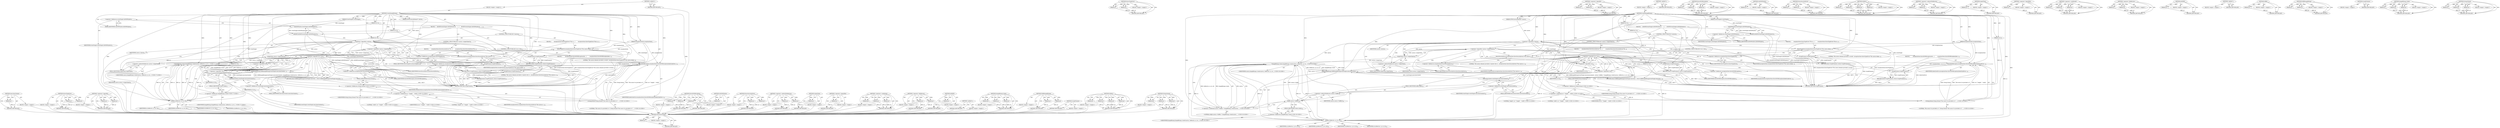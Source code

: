 digraph "String.format" {
vulnerable_190 [label=<(METHOD,executionContext)>];
vulnerable_191 [label=<(PARAM,p1)>];
vulnerable_192 [label=<(BLOCK,&lt;empty&gt;,&lt;empty&gt;)>];
vulnerable_193 [label=<(METHOD_RETURN,ANY)>];
vulnerable_140 [label=<(METHOD,throwTypeError)>];
vulnerable_141 [label=<(PARAM,p1)>];
vulnerable_142 [label=<(PARAM,p2)>];
vulnerable_143 [label=<(BLOCK,&lt;empty&gt;,&lt;empty&gt;)>];
vulnerable_144 [label=<(METHOD_RETURN,ANY)>];
vulnerable_162 [label=<(METHOD,&lt;operator&gt;.logicalOr)>];
vulnerable_163 [label=<(PARAM,p1)>];
vulnerable_164 [label=<(PARAM,p2)>];
vulnerable_165 [label=<(BLOCK,&lt;empty&gt;,&lt;empty&gt;)>];
vulnerable_166 [label=<(METHOD_RETURN,ANY)>];
vulnerable_6 [label=<(METHOD,&lt;global&gt;)<SUB>1</SUB>>];
vulnerable_7 [label=<(BLOCK,&lt;empty&gt;,&lt;empty&gt;)<SUB>1</SUB>>];
vulnerable_8 [label=<(METHOD,createImageBitmap)<SUB>1</SUB>>];
vulnerable_9 [label=<(PARAM,EventTarget&amp; eventTarget)<SUB>1</SUB>>];
vulnerable_10 [label=<(PARAM,HTMLCanvasElement* canvas)<SUB>1</SUB>>];
vulnerable_11 [label=<(PARAM,int sx)<SUB>1</SUB>>];
vulnerable_12 [label=<(PARAM,int sy)<SUB>1</SUB>>];
vulnerable_13 [label=<(PARAM,int sw)<SUB>1</SUB>>];
vulnerable_14 [label=<(PARAM,int sh)<SUB>1</SUB>>];
vulnerable_15 [label=<(PARAM,ExceptionState&amp; exceptionState)<SUB>1</SUB>>];
vulnerable_16 [label=<(BLOCK,{
    ASSERT(eventTarget.toDOMWindow());

    i...,{
    ASSERT(eventTarget.toDOMWindow());

    i...)<SUB>2</SUB>>];
vulnerable_17 [label=<(ASSERT,ASSERT(eventTarget.toDOMWindow()))<SUB>3</SUB>>];
vulnerable_18 [label=<(toDOMWindow,eventTarget.toDOMWindow())<SUB>3</SUB>>];
vulnerable_19 [label=<(&lt;operator&gt;.fieldAccess,eventTarget.toDOMWindow)<SUB>3</SUB>>];
vulnerable_20 [label=<(IDENTIFIER,eventTarget,eventTarget.toDOMWindow())<SUB>3</SUB>>];
vulnerable_21 [label=<(FIELD_IDENTIFIER,toDOMWindow,toDOMWindow)<SUB>3</SUB>>];
vulnerable_22 [label=<(CONTROL_STRUCTURE,IF,if (!canvas))<SUB>5</SUB>>];
vulnerable_23 [label=<(&lt;operator&gt;.logicalNot,!canvas)<SUB>5</SUB>>];
vulnerable_24 [label=<(IDENTIFIER,canvas,!canvas)<SUB>5</SUB>>];
vulnerable_25 [label=<(BLOCK,{
        exceptionState.throwTypeError(&quot;The ca...,{
        exceptionState.throwTypeError(&quot;The ca...)<SUB>5</SUB>>];
vulnerable_26 [label=<(throwTypeError,exceptionState.throwTypeError(&quot;The canvas eleme...)<SUB>6</SUB>>];
vulnerable_27 [label=<(&lt;operator&gt;.fieldAccess,exceptionState.throwTypeError)<SUB>6</SUB>>];
vulnerable_28 [label=<(IDENTIFIER,exceptionState,exceptionState.throwTypeError(&quot;The canvas eleme...)<SUB>6</SUB>>];
vulnerable_29 [label=<(FIELD_IDENTIFIER,throwTypeError,throwTypeError)<SUB>6</SUB>>];
vulnerable_30 [label=<(LITERAL,&quot;The canvas element provided is invalid.&quot;,exceptionState.throwTypeError(&quot;The canvas eleme...)<SUB>6</SUB>>];
vulnerable_31 [label=<(RETURN,return ScriptPromise();,return ScriptPromise();)<SUB>7</SUB>>];
vulnerable_32 [label=<(ScriptPromise,ScriptPromise())<SUB>7</SUB>>];
vulnerable_33 [label=<(CONTROL_STRUCTURE,IF,if (!canvas-&gt;originClean()))<SUB>9</SUB>>];
vulnerable_34 [label=<(&lt;operator&gt;.logicalNot,!canvas-&gt;originClean())<SUB>9</SUB>>];
vulnerable_35 [label=<(originClean,canvas-&gt;originClean())<SUB>9</SUB>>];
vulnerable_36 [label=<(&lt;operator&gt;.indirectFieldAccess,canvas-&gt;originClean)<SUB>9</SUB>>];
vulnerable_37 [label=<(IDENTIFIER,canvas,canvas-&gt;originClean())<SUB>9</SUB>>];
vulnerable_38 [label=<(FIELD_IDENTIFIER,originClean,originClean)<SUB>9</SUB>>];
vulnerable_39 [label=<(BLOCK,{
        exceptionState.throwSecurityError(&quot;Th...,{
        exceptionState.throwSecurityError(&quot;Th...)<SUB>9</SUB>>];
vulnerable_40 [label=<(throwSecurityError,exceptionState.throwSecurityError(&quot;The canvas e...)<SUB>10</SUB>>];
vulnerable_41 [label=<(&lt;operator&gt;.fieldAccess,exceptionState.throwSecurityError)<SUB>10</SUB>>];
vulnerable_42 [label=<(IDENTIFIER,exceptionState,exceptionState.throwSecurityError(&quot;The canvas e...)<SUB>10</SUB>>];
vulnerable_43 [label=<(FIELD_IDENTIFIER,throwSecurityError,throwSecurityError)<SUB>10</SUB>>];
vulnerable_44 [label=<(LITERAL,&quot;The canvas element provided is tainted with cr...,exceptionState.throwSecurityError(&quot;The canvas e...)<SUB>10</SUB>>];
vulnerable_45 [label=<(RETURN,return ScriptPromise();,return ScriptPromise();)<SUB>11</SUB>>];
vulnerable_46 [label=<(ScriptPromise,ScriptPromise())<SUB>11</SUB>>];
vulnerable_47 [label=<(CONTROL_STRUCTURE,IF,if (!sw || !sh))<SUB>13</SUB>>];
vulnerable_48 [label=<(&lt;operator&gt;.logicalOr,!sw || !sh)<SUB>13</SUB>>];
vulnerable_49 [label=<(&lt;operator&gt;.logicalNot,!sw)<SUB>13</SUB>>];
vulnerable_50 [label=<(IDENTIFIER,sw,!sw)<SUB>13</SUB>>];
vulnerable_51 [label=<(&lt;operator&gt;.logicalNot,!sh)<SUB>13</SUB>>];
vulnerable_52 [label=<(IDENTIFIER,sh,!sh)<SUB>13</SUB>>];
vulnerable_53 [label=<(BLOCK,{
         exceptionState.throwDOMException(Ind...,{
         exceptionState.throwDOMException(Ind...)<SUB>13</SUB>>];
vulnerable_54 [label=<(throwDOMException,exceptionState.throwDOMException(IndexSizeError...)<SUB>14</SUB>>];
vulnerable_55 [label=<(&lt;operator&gt;.fieldAccess,exceptionState.throwDOMException)<SUB>14</SUB>>];
vulnerable_56 [label=<(IDENTIFIER,exceptionState,exceptionState.throwDOMException(IndexSizeError...)<SUB>14</SUB>>];
vulnerable_57 [label=<(FIELD_IDENTIFIER,throwDOMException,throwDOMException)<SUB>14</SUB>>];
vulnerable_58 [label=<(IDENTIFIER,IndexSizeError,exceptionState.throwDOMException(IndexSizeError...)<SUB>14</SUB>>];
vulnerable_59 [label="<(String.format,String::format(&quot;The source %s provided is 0.&quot;, ...)<SUB>14</SUB>>"];
vulnerable_60 [label="<(&lt;operator&gt;.fieldAccess,String::format)<SUB>14</SUB>>"];
vulnerable_61 [label="<(IDENTIFIER,String,String::format(&quot;The source %s provided is 0.&quot;, ...)<SUB>14</SUB>>"];
vulnerable_62 [label=<(FIELD_IDENTIFIER,format,format)<SUB>14</SUB>>];
vulnerable_63 [label="<(LITERAL,&quot;The source %s provided is 0.&quot;,String::format(&quot;The source %s provided is 0.&quot;, ...)<SUB>14</SUB>>"];
vulnerable_64 [label="<(&lt;operator&gt;.conditional,sw ? &quot;height&quot; : &quot;width&quot;)<SUB>14</SUB>>"];
vulnerable_65 [label="<(IDENTIFIER,sw,sw ? &quot;height&quot; : &quot;width&quot;)<SUB>14</SUB>>"];
vulnerable_66 [label="<(LITERAL,&quot;height&quot;,sw ? &quot;height&quot; : &quot;width&quot;)<SUB>14</SUB>>"];
vulnerable_67 [label="<(LITERAL,&quot;width&quot;,sw ? &quot;height&quot; : &quot;width&quot;)<SUB>14</SUB>>"];
vulnerable_68 [label=<(RETURN,return ScriptPromise();,return ScriptPromise();)<SUB>15</SUB>>];
vulnerable_69 [label=<(ScriptPromise,ScriptPromise())<SUB>15</SUB>>];
vulnerable_70 [label=<(RETURN,return fulfillImageBitmap(eventTarget.execution...,return fulfillImageBitmap(eventTarget.execution...)<SUB>17</SUB>>];
vulnerable_71 [label=<(fulfillImageBitmap,fulfillImageBitmap(eventTarget.executionContext...)<SUB>17</SUB>>];
vulnerable_72 [label=<(executionContext,eventTarget.executionContext())<SUB>17</SUB>>];
vulnerable_73 [label=<(&lt;operator&gt;.fieldAccess,eventTarget.executionContext)<SUB>17</SUB>>];
vulnerable_74 [label=<(IDENTIFIER,eventTarget,eventTarget.executionContext())<SUB>17</SUB>>];
vulnerable_75 [label=<(FIELD_IDENTIFIER,executionContext,executionContext)<SUB>17</SUB>>];
vulnerable_76 [label="<(ImageBitmap.create,ImageBitmap::create(canvas, IntRect(sx, sy, sw,...)<SUB>17</SUB>>"];
vulnerable_77 [label="<(&lt;operator&gt;.fieldAccess,ImageBitmap::create)<SUB>17</SUB>>"];
vulnerable_78 [label="<(IDENTIFIER,ImageBitmap,ImageBitmap::create(canvas, IntRect(sx, sy, sw,...)<SUB>17</SUB>>"];
vulnerable_79 [label=<(FIELD_IDENTIFIER,create,create)<SUB>17</SUB>>];
vulnerable_80 [label="<(IDENTIFIER,canvas,ImageBitmap::create(canvas, IntRect(sx, sy, sw,...)<SUB>17</SUB>>"];
vulnerable_81 [label=<(IntRect,IntRect(sx, sy, sw, sh))<SUB>17</SUB>>];
vulnerable_82 [label=<(IDENTIFIER,sx,IntRect(sx, sy, sw, sh))<SUB>17</SUB>>];
vulnerable_83 [label=<(IDENTIFIER,sy,IntRect(sx, sy, sw, sh))<SUB>17</SUB>>];
vulnerable_84 [label=<(IDENTIFIER,sw,IntRect(sx, sy, sw, sh))<SUB>17</SUB>>];
vulnerable_85 [label=<(IDENTIFIER,sh,IntRect(sx, sy, sw, sh))<SUB>17</SUB>>];
vulnerable_86 [label=<(METHOD_RETURN,ScriptPromise)<SUB>1</SUB>>];
vulnerable_88 [label=<(METHOD_RETURN,ANY)<SUB>1</SUB>>];
vulnerable_167 [label=<(METHOD,throwDOMException)>];
vulnerable_168 [label=<(PARAM,p1)>];
vulnerable_169 [label=<(PARAM,p2)>];
vulnerable_170 [label=<(PARAM,p3)>];
vulnerable_171 [label=<(BLOCK,&lt;empty&gt;,&lt;empty&gt;)>];
vulnerable_172 [label=<(METHOD_RETURN,ANY)>];
vulnerable_127 [label=<(METHOD,toDOMWindow)>];
vulnerable_128 [label=<(PARAM,p1)>];
vulnerable_129 [label=<(BLOCK,&lt;empty&gt;,&lt;empty&gt;)>];
vulnerable_130 [label=<(METHOD_RETURN,ANY)>];
vulnerable_157 [label=<(METHOD,throwSecurityError)>];
vulnerable_158 [label=<(PARAM,p1)>];
vulnerable_159 [label=<(PARAM,p2)>];
vulnerable_160 [label=<(BLOCK,&lt;empty&gt;,&lt;empty&gt;)>];
vulnerable_161 [label=<(METHOD_RETURN,ANY)>];
vulnerable_152 [label=<(METHOD,&lt;operator&gt;.indirectFieldAccess)>];
vulnerable_153 [label=<(PARAM,p1)>];
vulnerable_154 [label=<(PARAM,p2)>];
vulnerable_155 [label=<(BLOCK,&lt;empty&gt;,&lt;empty&gt;)>];
vulnerable_156 [label=<(METHOD_RETURN,ANY)>];
vulnerable_148 [label=<(METHOD,originClean)>];
vulnerable_149 [label=<(PARAM,p1)>];
vulnerable_150 [label=<(BLOCK,&lt;empty&gt;,&lt;empty&gt;)>];
vulnerable_151 [label=<(METHOD_RETURN,ANY)>];
vulnerable_136 [label=<(METHOD,&lt;operator&gt;.logicalNot)>];
vulnerable_137 [label=<(PARAM,p1)>];
vulnerable_138 [label=<(BLOCK,&lt;empty&gt;,&lt;empty&gt;)>];
vulnerable_139 [label=<(METHOD_RETURN,ANY)>];
vulnerable_179 [label=<(METHOD,&lt;operator&gt;.conditional)>];
vulnerable_180 [label=<(PARAM,p1)>];
vulnerable_181 [label=<(PARAM,p2)>];
vulnerable_182 [label=<(PARAM,p3)>];
vulnerable_183 [label=<(BLOCK,&lt;empty&gt;,&lt;empty&gt;)>];
vulnerable_184 [label=<(METHOD_RETURN,ANY)>];
vulnerable_131 [label=<(METHOD,&lt;operator&gt;.fieldAccess)>];
vulnerable_132 [label=<(PARAM,p1)>];
vulnerable_133 [label=<(PARAM,p2)>];
vulnerable_134 [label=<(BLOCK,&lt;empty&gt;,&lt;empty&gt;)>];
vulnerable_135 [label=<(METHOD_RETURN,ANY)>];
vulnerable_123 [label=<(METHOD,ASSERT)>];
vulnerable_124 [label=<(PARAM,p1)>];
vulnerable_125 [label=<(BLOCK,&lt;empty&gt;,&lt;empty&gt;)>];
vulnerable_126 [label=<(METHOD_RETURN,ANY)>];
vulnerable_117 [label=<(METHOD,&lt;global&gt;)<SUB>1</SUB>>];
vulnerable_118 [label=<(BLOCK,&lt;empty&gt;,&lt;empty&gt;)>];
vulnerable_119 [label=<(METHOD_RETURN,ANY)>];
vulnerable_194 [label=<(METHOD,ImageBitmap.create)>];
vulnerable_195 [label=<(PARAM,p1)>];
vulnerable_196 [label=<(PARAM,p2)>];
vulnerable_197 [label=<(PARAM,p3)>];
vulnerable_198 [label=<(BLOCK,&lt;empty&gt;,&lt;empty&gt;)>];
vulnerable_199 [label=<(METHOD_RETURN,ANY)>];
vulnerable_185 [label=<(METHOD,fulfillImageBitmap)>];
vulnerable_186 [label=<(PARAM,p1)>];
vulnerable_187 [label=<(PARAM,p2)>];
vulnerable_188 [label=<(BLOCK,&lt;empty&gt;,&lt;empty&gt;)>];
vulnerable_189 [label=<(METHOD_RETURN,ANY)>];
vulnerable_145 [label=<(METHOD,ScriptPromise)>];
vulnerable_146 [label=<(BLOCK,&lt;empty&gt;,&lt;empty&gt;)>];
vulnerable_147 [label=<(METHOD_RETURN,ANY)>];
vulnerable_200 [label=<(METHOD,IntRect)>];
vulnerable_201 [label=<(PARAM,p1)>];
vulnerable_202 [label=<(PARAM,p2)>];
vulnerable_203 [label=<(PARAM,p3)>];
vulnerable_204 [label=<(PARAM,p4)>];
vulnerable_205 [label=<(BLOCK,&lt;empty&gt;,&lt;empty&gt;)>];
vulnerable_206 [label=<(METHOD_RETURN,ANY)>];
vulnerable_173 [label=<(METHOD,String.format)>];
vulnerable_174 [label=<(PARAM,p1)>];
vulnerable_175 [label=<(PARAM,p2)>];
vulnerable_176 [label=<(PARAM,p3)>];
vulnerable_177 [label=<(BLOCK,&lt;empty&gt;,&lt;empty&gt;)>];
vulnerable_178 [label=<(METHOD_RETURN,ANY)>];
fixed_198 [label=<(METHOD,executionContext)>];
fixed_199 [label=<(PARAM,p1)>];
fixed_200 [label=<(BLOCK,&lt;empty&gt;,&lt;empty&gt;)>];
fixed_201 [label=<(METHOD_RETURN,ANY)>];
fixed_148 [label=<(METHOD,throwTypeError)>];
fixed_149 [label=<(PARAM,p1)>];
fixed_150 [label=<(PARAM,p2)>];
fixed_151 [label=<(BLOCK,&lt;empty&gt;,&lt;empty&gt;)>];
fixed_152 [label=<(METHOD_RETURN,ANY)>];
fixed_170 [label=<(METHOD,&lt;operator&gt;.logicalOr)>];
fixed_171 [label=<(PARAM,p1)>];
fixed_172 [label=<(PARAM,p2)>];
fixed_173 [label=<(BLOCK,&lt;empty&gt;,&lt;empty&gt;)>];
fixed_174 [label=<(METHOD_RETURN,ANY)>];
fixed_6 [label=<(METHOD,&lt;global&gt;)<SUB>1</SUB>>];
fixed_7 [label=<(BLOCK,&lt;empty&gt;,&lt;empty&gt;)<SUB>1</SUB>>];
fixed_8 [label=<(METHOD,createImageBitmap)<SUB>1</SUB>>];
fixed_9 [label=<(PARAM,EventTarget&amp; eventTarget)<SUB>1</SUB>>];
fixed_10 [label=<(PARAM,HTMLCanvasElement* canvas)<SUB>1</SUB>>];
fixed_11 [label=<(PARAM,int sx)<SUB>1</SUB>>];
fixed_12 [label=<(PARAM,int sy)<SUB>1</SUB>>];
fixed_13 [label=<(PARAM,int sw)<SUB>1</SUB>>];
fixed_14 [label=<(PARAM,int sh)<SUB>1</SUB>>];
fixed_15 [label=<(PARAM,ExceptionState&amp; exceptionState)<SUB>1</SUB>>];
fixed_16 [label=<(BLOCK,{
    ASSERT(eventTarget.toDOMWindow());

    i...,{
    ASSERT(eventTarget.toDOMWindow());

    i...)<SUB>2</SUB>>];
fixed_17 [label=<(ASSERT,ASSERT(eventTarget.toDOMWindow()))<SUB>3</SUB>>];
fixed_18 [label=<(toDOMWindow,eventTarget.toDOMWindow())<SUB>3</SUB>>];
fixed_19 [label=<(&lt;operator&gt;.fieldAccess,eventTarget.toDOMWindow)<SUB>3</SUB>>];
fixed_20 [label=<(IDENTIFIER,eventTarget,eventTarget.toDOMWindow())<SUB>3</SUB>>];
fixed_21 [label=<(FIELD_IDENTIFIER,toDOMWindow,toDOMWindow)<SUB>3</SUB>>];
fixed_22 [label=<(CONTROL_STRUCTURE,IF,if (!canvas))<SUB>5</SUB>>];
fixed_23 [label=<(&lt;operator&gt;.logicalNot,!canvas)<SUB>5</SUB>>];
fixed_24 [label=<(IDENTIFIER,canvas,!canvas)<SUB>5</SUB>>];
fixed_25 [label=<(BLOCK,{
        exceptionState.throwTypeError(&quot;The ca...,{
        exceptionState.throwTypeError(&quot;The ca...)<SUB>5</SUB>>];
fixed_26 [label=<(throwTypeError,exceptionState.throwTypeError(&quot;The canvas eleme...)<SUB>6</SUB>>];
fixed_27 [label=<(&lt;operator&gt;.fieldAccess,exceptionState.throwTypeError)<SUB>6</SUB>>];
fixed_28 [label=<(IDENTIFIER,exceptionState,exceptionState.throwTypeError(&quot;The canvas eleme...)<SUB>6</SUB>>];
fixed_29 [label=<(FIELD_IDENTIFIER,throwTypeError,throwTypeError)<SUB>6</SUB>>];
fixed_30 [label=<(LITERAL,&quot;The canvas element provided is invalid.&quot;,exceptionState.throwTypeError(&quot;The canvas eleme...)<SUB>6</SUB>>];
fixed_31 [label=<(RETURN,return ScriptPromise();,return ScriptPromise();)<SUB>7</SUB>>];
fixed_32 [label=<(ScriptPromise,ScriptPromise())<SUB>7</SUB>>];
fixed_33 [label=<(CONTROL_STRUCTURE,IF,if (!canvas-&gt;originClean()))<SUB>9</SUB>>];
fixed_34 [label=<(&lt;operator&gt;.logicalNot,!canvas-&gt;originClean())<SUB>9</SUB>>];
fixed_35 [label=<(originClean,canvas-&gt;originClean())<SUB>9</SUB>>];
fixed_36 [label=<(&lt;operator&gt;.indirectFieldAccess,canvas-&gt;originClean)<SUB>9</SUB>>];
fixed_37 [label=<(IDENTIFIER,canvas,canvas-&gt;originClean())<SUB>9</SUB>>];
fixed_38 [label=<(FIELD_IDENTIFIER,originClean,originClean)<SUB>9</SUB>>];
fixed_39 [label=<(BLOCK,{
        exceptionState.throwSecurityError(&quot;Th...,{
        exceptionState.throwSecurityError(&quot;Th...)<SUB>9</SUB>>];
fixed_40 [label=<(throwSecurityError,exceptionState.throwSecurityError(&quot;The canvas e...)<SUB>10</SUB>>];
fixed_41 [label=<(&lt;operator&gt;.fieldAccess,exceptionState.throwSecurityError)<SUB>10</SUB>>];
fixed_42 [label=<(IDENTIFIER,exceptionState,exceptionState.throwSecurityError(&quot;The canvas e...)<SUB>10</SUB>>];
fixed_43 [label=<(FIELD_IDENTIFIER,throwSecurityError,throwSecurityError)<SUB>10</SUB>>];
fixed_44 [label=<(LITERAL,&quot;The canvas element provided is tainted with cr...,exceptionState.throwSecurityError(&quot;The canvas e...)<SUB>10</SUB>>];
fixed_45 [label=<(RETURN,return ScriptPromise();,return ScriptPromise();)<SUB>11</SUB>>];
fixed_46 [label=<(ScriptPromise,ScriptPromise())<SUB>11</SUB>>];
fixed_47 [label=<(CONTROL_STRUCTURE,IF,if (!sw || !sh))<SUB>13</SUB>>];
fixed_48 [label=<(&lt;operator&gt;.logicalOr,!sw || !sh)<SUB>13</SUB>>];
fixed_49 [label=<(&lt;operator&gt;.logicalNot,!sw)<SUB>13</SUB>>];
fixed_50 [label=<(IDENTIFIER,sw,!sw)<SUB>13</SUB>>];
fixed_51 [label=<(&lt;operator&gt;.logicalNot,!sh)<SUB>13</SUB>>];
fixed_52 [label=<(IDENTIFIER,sh,!sh)<SUB>13</SUB>>];
fixed_53 [label=<(BLOCK,{
         exceptionState.throwDOMException(Ind...,{
         exceptionState.throwDOMException(Ind...)<SUB>13</SUB>>];
fixed_54 [label=<(throwDOMException,exceptionState.throwDOMException(IndexSizeError...)<SUB>14</SUB>>];
fixed_55 [label=<(&lt;operator&gt;.fieldAccess,exceptionState.throwDOMException)<SUB>14</SUB>>];
fixed_56 [label=<(IDENTIFIER,exceptionState,exceptionState.throwDOMException(IndexSizeError...)<SUB>14</SUB>>];
fixed_57 [label=<(FIELD_IDENTIFIER,throwDOMException,throwDOMException)<SUB>14</SUB>>];
fixed_58 [label=<(IDENTIFIER,IndexSizeError,exceptionState.throwDOMException(IndexSizeError...)<SUB>14</SUB>>];
fixed_59 [label="<(String.format,String::format(&quot;The source %s provided is 0.&quot;, ...)<SUB>14</SUB>>"];
fixed_60 [label="<(&lt;operator&gt;.fieldAccess,String::format)<SUB>14</SUB>>"];
fixed_61 [label="<(IDENTIFIER,String,String::format(&quot;The source %s provided is 0.&quot;, ...)<SUB>14</SUB>>"];
fixed_62 [label=<(FIELD_IDENTIFIER,format,format)<SUB>14</SUB>>];
fixed_63 [label="<(LITERAL,&quot;The source %s provided is 0.&quot;,String::format(&quot;The source %s provided is 0.&quot;, ...)<SUB>14</SUB>>"];
fixed_64 [label="<(&lt;operator&gt;.conditional,sw ? &quot;height&quot; : &quot;width&quot;)<SUB>14</SUB>>"];
fixed_65 [label="<(IDENTIFIER,sw,sw ? &quot;height&quot; : &quot;width&quot;)<SUB>14</SUB>>"];
fixed_66 [label="<(LITERAL,&quot;height&quot;,sw ? &quot;height&quot; : &quot;width&quot;)<SUB>14</SUB>>"];
fixed_67 [label="<(LITERAL,&quot;width&quot;,sw ? &quot;height&quot; : &quot;width&quot;)<SUB>14</SUB>>"];
fixed_68 [label=<(RETURN,return ScriptPromise();,return ScriptPromise();)<SUB>15</SUB>>];
fixed_69 [label=<(ScriptPromise,ScriptPromise())<SUB>15</SUB>>];
fixed_70 [label=<(RETURN,return fulfillImageBitmap(eventTarget.execution...,return fulfillImageBitmap(eventTarget.execution...)<SUB>18</SUB>>];
fixed_71 [label=<(fulfillImageBitmap,fulfillImageBitmap(eventTarget.executionContext...)<SUB>18</SUB>>];
fixed_72 [label=<(executionContext,eventTarget.executionContext())<SUB>18</SUB>>];
fixed_73 [label=<(&lt;operator&gt;.fieldAccess,eventTarget.executionContext)<SUB>18</SUB>>];
fixed_74 [label=<(IDENTIFIER,eventTarget,eventTarget.executionContext())<SUB>18</SUB>>];
fixed_75 [label=<(FIELD_IDENTIFIER,executionContext,executionContext)<SUB>18</SUB>>];
fixed_76 [label="<(&lt;operator&gt;.conditional,canvas-&gt;buffer() ? ImageBitmap::create(canvas, ...)<SUB>18</SUB>>"];
fixed_77 [label=<(buffer,canvas-&gt;buffer())<SUB>18</SUB>>];
fixed_78 [label=<(&lt;operator&gt;.indirectFieldAccess,canvas-&gt;buffer)<SUB>18</SUB>>];
fixed_79 [label=<(IDENTIFIER,canvas,canvas-&gt;buffer())<SUB>18</SUB>>];
fixed_80 [label=<(FIELD_IDENTIFIER,buffer,buffer)<SUB>18</SUB>>];
fixed_81 [label="<(ImageBitmap.create,ImageBitmap::create(canvas, IntRect(sx, sy, sw,...)<SUB>18</SUB>>"];
fixed_82 [label="<(&lt;operator&gt;.fieldAccess,ImageBitmap::create)<SUB>18</SUB>>"];
fixed_83 [label="<(IDENTIFIER,ImageBitmap,ImageBitmap::create(canvas, IntRect(sx, sy, sw,...)<SUB>18</SUB>>"];
fixed_84 [label=<(FIELD_IDENTIFIER,create,create)<SUB>18</SUB>>];
fixed_85 [label="<(IDENTIFIER,canvas,ImageBitmap::create(canvas, IntRect(sx, sy, sw,...)<SUB>18</SUB>>"];
fixed_86 [label=<(IntRect,IntRect(sx, sy, sw, sh))<SUB>18</SUB>>];
fixed_87 [label=<(IDENTIFIER,sx,IntRect(sx, sy, sw, sh))<SUB>18</SUB>>];
fixed_88 [label=<(IDENTIFIER,sy,IntRect(sx, sy, sw, sh))<SUB>18</SUB>>];
fixed_89 [label=<(IDENTIFIER,sw,IntRect(sx, sy, sw, sh))<SUB>18</SUB>>];
fixed_90 [label=<(IDENTIFIER,sh,IntRect(sx, sy, sw, sh))<SUB>18</SUB>>];
fixed_91 [label="<(LITERAL,nullptr,canvas-&gt;buffer() ? ImageBitmap::create(canvas, ...)<SUB>18</SUB>>"];
fixed_92 [label=<(METHOD_RETURN,ScriptPromise)<SUB>1</SUB>>];
fixed_94 [label=<(METHOD_RETURN,ANY)<SUB>1</SUB>>];
fixed_175 [label=<(METHOD,throwDOMException)>];
fixed_176 [label=<(PARAM,p1)>];
fixed_177 [label=<(PARAM,p2)>];
fixed_178 [label=<(PARAM,p3)>];
fixed_179 [label=<(BLOCK,&lt;empty&gt;,&lt;empty&gt;)>];
fixed_180 [label=<(METHOD_RETURN,ANY)>];
fixed_135 [label=<(METHOD,toDOMWindow)>];
fixed_136 [label=<(PARAM,p1)>];
fixed_137 [label=<(BLOCK,&lt;empty&gt;,&lt;empty&gt;)>];
fixed_138 [label=<(METHOD_RETURN,ANY)>];
fixed_165 [label=<(METHOD,throwSecurityError)>];
fixed_166 [label=<(PARAM,p1)>];
fixed_167 [label=<(PARAM,p2)>];
fixed_168 [label=<(BLOCK,&lt;empty&gt;,&lt;empty&gt;)>];
fixed_169 [label=<(METHOD_RETURN,ANY)>];
fixed_212 [label=<(METHOD,IntRect)>];
fixed_213 [label=<(PARAM,p1)>];
fixed_214 [label=<(PARAM,p2)>];
fixed_215 [label=<(PARAM,p3)>];
fixed_216 [label=<(PARAM,p4)>];
fixed_217 [label=<(BLOCK,&lt;empty&gt;,&lt;empty&gt;)>];
fixed_218 [label=<(METHOD_RETURN,ANY)>];
fixed_160 [label=<(METHOD,&lt;operator&gt;.indirectFieldAccess)>];
fixed_161 [label=<(PARAM,p1)>];
fixed_162 [label=<(PARAM,p2)>];
fixed_163 [label=<(BLOCK,&lt;empty&gt;,&lt;empty&gt;)>];
fixed_164 [label=<(METHOD_RETURN,ANY)>];
fixed_156 [label=<(METHOD,originClean)>];
fixed_157 [label=<(PARAM,p1)>];
fixed_158 [label=<(BLOCK,&lt;empty&gt;,&lt;empty&gt;)>];
fixed_159 [label=<(METHOD_RETURN,ANY)>];
fixed_144 [label=<(METHOD,&lt;operator&gt;.logicalNot)>];
fixed_145 [label=<(PARAM,p1)>];
fixed_146 [label=<(BLOCK,&lt;empty&gt;,&lt;empty&gt;)>];
fixed_147 [label=<(METHOD_RETURN,ANY)>];
fixed_187 [label=<(METHOD,&lt;operator&gt;.conditional)>];
fixed_188 [label=<(PARAM,p1)>];
fixed_189 [label=<(PARAM,p2)>];
fixed_190 [label=<(PARAM,p3)>];
fixed_191 [label=<(BLOCK,&lt;empty&gt;,&lt;empty&gt;)>];
fixed_192 [label=<(METHOD_RETURN,ANY)>];
fixed_139 [label=<(METHOD,&lt;operator&gt;.fieldAccess)>];
fixed_140 [label=<(PARAM,p1)>];
fixed_141 [label=<(PARAM,p2)>];
fixed_142 [label=<(BLOCK,&lt;empty&gt;,&lt;empty&gt;)>];
fixed_143 [label=<(METHOD_RETURN,ANY)>];
fixed_131 [label=<(METHOD,ASSERT)>];
fixed_132 [label=<(PARAM,p1)>];
fixed_133 [label=<(BLOCK,&lt;empty&gt;,&lt;empty&gt;)>];
fixed_134 [label=<(METHOD_RETURN,ANY)>];
fixed_125 [label=<(METHOD,&lt;global&gt;)<SUB>1</SUB>>];
fixed_126 [label=<(BLOCK,&lt;empty&gt;,&lt;empty&gt;)>];
fixed_127 [label=<(METHOD_RETURN,ANY)>];
fixed_202 [label=<(METHOD,buffer)>];
fixed_203 [label=<(PARAM,p1)>];
fixed_204 [label=<(BLOCK,&lt;empty&gt;,&lt;empty&gt;)>];
fixed_205 [label=<(METHOD_RETURN,ANY)>];
fixed_193 [label=<(METHOD,fulfillImageBitmap)>];
fixed_194 [label=<(PARAM,p1)>];
fixed_195 [label=<(PARAM,p2)>];
fixed_196 [label=<(BLOCK,&lt;empty&gt;,&lt;empty&gt;)>];
fixed_197 [label=<(METHOD_RETURN,ANY)>];
fixed_153 [label=<(METHOD,ScriptPromise)>];
fixed_154 [label=<(BLOCK,&lt;empty&gt;,&lt;empty&gt;)>];
fixed_155 [label=<(METHOD_RETURN,ANY)>];
fixed_206 [label=<(METHOD,ImageBitmap.create)>];
fixed_207 [label=<(PARAM,p1)>];
fixed_208 [label=<(PARAM,p2)>];
fixed_209 [label=<(PARAM,p3)>];
fixed_210 [label=<(BLOCK,&lt;empty&gt;,&lt;empty&gt;)>];
fixed_211 [label=<(METHOD_RETURN,ANY)>];
fixed_181 [label=<(METHOD,String.format)>];
fixed_182 [label=<(PARAM,p1)>];
fixed_183 [label=<(PARAM,p2)>];
fixed_184 [label=<(PARAM,p3)>];
fixed_185 [label=<(BLOCK,&lt;empty&gt;,&lt;empty&gt;)>];
fixed_186 [label=<(METHOD_RETURN,ANY)>];
vulnerable_190 -> vulnerable_191  [key=0, label="AST: "];
vulnerable_190 -> vulnerable_191  [key=1, label="DDG: "];
vulnerable_190 -> vulnerable_192  [key=0, label="AST: "];
vulnerable_190 -> vulnerable_193  [key=0, label="AST: "];
vulnerable_190 -> vulnerable_193  [key=1, label="CFG: "];
vulnerable_191 -> vulnerable_193  [key=0, label="DDG: p1"];
vulnerable_192 -> fixed_198  [key=0];
vulnerable_193 -> fixed_198  [key=0];
vulnerable_140 -> vulnerable_141  [key=0, label="AST: "];
vulnerable_140 -> vulnerable_141  [key=1, label="DDG: "];
vulnerable_140 -> vulnerable_143  [key=0, label="AST: "];
vulnerable_140 -> vulnerable_142  [key=0, label="AST: "];
vulnerable_140 -> vulnerable_142  [key=1, label="DDG: "];
vulnerable_140 -> vulnerable_144  [key=0, label="AST: "];
vulnerable_140 -> vulnerable_144  [key=1, label="CFG: "];
vulnerable_141 -> vulnerable_144  [key=0, label="DDG: p1"];
vulnerable_142 -> vulnerable_144  [key=0, label="DDG: p2"];
vulnerable_143 -> fixed_198  [key=0];
vulnerable_144 -> fixed_198  [key=0];
vulnerable_162 -> vulnerable_163  [key=0, label="AST: "];
vulnerable_162 -> vulnerable_163  [key=1, label="DDG: "];
vulnerable_162 -> vulnerable_165  [key=0, label="AST: "];
vulnerable_162 -> vulnerable_164  [key=0, label="AST: "];
vulnerable_162 -> vulnerable_164  [key=1, label="DDG: "];
vulnerable_162 -> vulnerable_166  [key=0, label="AST: "];
vulnerable_162 -> vulnerable_166  [key=1, label="CFG: "];
vulnerable_163 -> vulnerable_166  [key=0, label="DDG: p1"];
vulnerable_164 -> vulnerable_166  [key=0, label="DDG: p2"];
vulnerable_165 -> fixed_198  [key=0];
vulnerable_166 -> fixed_198  [key=0];
vulnerable_6 -> vulnerable_7  [key=0, label="AST: "];
vulnerable_6 -> vulnerable_88  [key=0, label="AST: "];
vulnerable_6 -> vulnerable_88  [key=1, label="CFG: "];
vulnerable_7 -> vulnerable_8  [key=0, label="AST: "];
vulnerable_8 -> vulnerable_9  [key=0, label="AST: "];
vulnerable_8 -> vulnerable_9  [key=1, label="DDG: "];
vulnerable_8 -> vulnerable_10  [key=0, label="AST: "];
vulnerable_8 -> vulnerable_10  [key=1, label="DDG: "];
vulnerable_8 -> vulnerable_11  [key=0, label="AST: "];
vulnerable_8 -> vulnerable_11  [key=1, label="DDG: "];
vulnerable_8 -> vulnerable_12  [key=0, label="AST: "];
vulnerable_8 -> vulnerable_12  [key=1, label="DDG: "];
vulnerable_8 -> vulnerable_13  [key=0, label="AST: "];
vulnerable_8 -> vulnerable_13  [key=1, label="DDG: "];
vulnerable_8 -> vulnerable_14  [key=0, label="AST: "];
vulnerable_8 -> vulnerable_14  [key=1, label="DDG: "];
vulnerable_8 -> vulnerable_15  [key=0, label="AST: "];
vulnerable_8 -> vulnerable_15  [key=1, label="DDG: "];
vulnerable_8 -> vulnerable_16  [key=0, label="AST: "];
vulnerable_8 -> vulnerable_86  [key=0, label="AST: "];
vulnerable_8 -> vulnerable_21  [key=0, label="CFG: "];
vulnerable_8 -> vulnerable_23  [key=0, label="DDG: "];
vulnerable_8 -> vulnerable_26  [key=0, label="DDG: "];
vulnerable_8 -> vulnerable_32  [key=0, label="DDG: "];
vulnerable_8 -> vulnerable_40  [key=0, label="DDG: "];
vulnerable_8 -> vulnerable_46  [key=0, label="DDG: "];
vulnerable_8 -> vulnerable_49  [key=0, label="DDG: "];
vulnerable_8 -> vulnerable_51  [key=0, label="DDG: "];
vulnerable_8 -> vulnerable_54  [key=0, label="DDG: "];
vulnerable_8 -> vulnerable_69  [key=0, label="DDG: "];
vulnerable_8 -> vulnerable_76  [key=0, label="DDG: "];
vulnerable_8 -> vulnerable_59  [key=0, label="DDG: "];
vulnerable_8 -> vulnerable_81  [key=0, label="DDG: "];
vulnerable_8 -> vulnerable_64  [key=0, label="DDG: "];
vulnerable_9 -> vulnerable_86  [key=0, label="DDG: eventTarget"];
vulnerable_9 -> vulnerable_18  [key=0, label="DDG: eventTarget"];
vulnerable_9 -> vulnerable_72  [key=0, label="DDG: eventTarget"];
vulnerable_10 -> vulnerable_23  [key=0, label="DDG: canvas"];
vulnerable_11 -> vulnerable_86  [key=0, label="DDG: sx"];
vulnerable_11 -> vulnerable_81  [key=0, label="DDG: sx"];
vulnerable_12 -> vulnerable_86  [key=0, label="DDG: sy"];
vulnerable_12 -> vulnerable_81  [key=0, label="DDG: sy"];
vulnerable_13 -> vulnerable_86  [key=0, label="DDG: sw"];
vulnerable_13 -> vulnerable_49  [key=0, label="DDG: sw"];
vulnerable_14 -> vulnerable_86  [key=0, label="DDG: sh"];
vulnerable_14 -> vulnerable_51  [key=0, label="DDG: sh"];
vulnerable_14 -> vulnerable_81  [key=0, label="DDG: sh"];
vulnerable_15 -> vulnerable_86  [key=0, label="DDG: exceptionState"];
vulnerable_15 -> vulnerable_26  [key=0, label="DDG: exceptionState"];
vulnerable_15 -> vulnerable_40  [key=0, label="DDG: exceptionState"];
vulnerable_15 -> vulnerable_54  [key=0, label="DDG: exceptionState"];
vulnerable_16 -> vulnerable_17  [key=0, label="AST: "];
vulnerable_16 -> vulnerable_22  [key=0, label="AST: "];
vulnerable_16 -> vulnerable_33  [key=0, label="AST: "];
vulnerable_16 -> vulnerable_47  [key=0, label="AST: "];
vulnerable_16 -> vulnerable_70  [key=0, label="AST: "];
vulnerable_17 -> vulnerable_18  [key=0, label="AST: "];
vulnerable_17 -> vulnerable_23  [key=0, label="CFG: "];
vulnerable_17 -> vulnerable_86  [key=0, label="DDG: eventTarget.toDOMWindow()"];
vulnerable_17 -> vulnerable_86  [key=1, label="DDG: ASSERT(eventTarget.toDOMWindow())"];
vulnerable_18 -> vulnerable_19  [key=0, label="AST: "];
vulnerable_18 -> vulnerable_17  [key=0, label="CFG: "];
vulnerable_18 -> vulnerable_17  [key=1, label="DDG: eventTarget.toDOMWindow"];
vulnerable_18 -> vulnerable_86  [key=0, label="DDG: eventTarget.toDOMWindow"];
vulnerable_19 -> vulnerable_20  [key=0, label="AST: "];
vulnerable_19 -> vulnerable_21  [key=0, label="AST: "];
vulnerable_19 -> vulnerable_18  [key=0, label="CFG: "];
vulnerable_20 -> fixed_198  [key=0];
vulnerable_21 -> vulnerable_19  [key=0, label="CFG: "];
vulnerable_22 -> vulnerable_23  [key=0, label="AST: "];
vulnerable_22 -> vulnerable_25  [key=0, label="AST: "];
vulnerable_23 -> vulnerable_24  [key=0, label="AST: "];
vulnerable_23 -> vulnerable_29  [key=0, label="CFG: "];
vulnerable_23 -> vulnerable_29  [key=1, label="CDG: "];
vulnerable_23 -> vulnerable_38  [key=0, label="CFG: "];
vulnerable_23 -> vulnerable_38  [key=1, label="CDG: "];
vulnerable_23 -> vulnerable_86  [key=0, label="DDG: canvas"];
vulnerable_23 -> vulnerable_86  [key=1, label="DDG: !canvas"];
vulnerable_23 -> vulnerable_35  [key=0, label="DDG: canvas"];
vulnerable_23 -> vulnerable_35  [key=1, label="CDG: "];
vulnerable_23 -> vulnerable_76  [key=0, label="DDG: canvas"];
vulnerable_23 -> vulnerable_34  [key=0, label="CDG: "];
vulnerable_23 -> vulnerable_32  [key=0, label="CDG: "];
vulnerable_23 -> vulnerable_26  [key=0, label="CDG: "];
vulnerable_23 -> vulnerable_27  [key=0, label="CDG: "];
vulnerable_23 -> vulnerable_36  [key=0, label="CDG: "];
vulnerable_23 -> vulnerable_31  [key=0, label="CDG: "];
vulnerable_24 -> fixed_198  [key=0];
vulnerable_25 -> vulnerable_26  [key=0, label="AST: "];
vulnerable_25 -> vulnerable_31  [key=0, label="AST: "];
vulnerable_26 -> vulnerable_27  [key=0, label="AST: "];
vulnerable_26 -> vulnerable_30  [key=0, label="AST: "];
vulnerable_26 -> vulnerable_32  [key=0, label="CFG: "];
vulnerable_26 -> vulnerable_86  [key=0, label="DDG: exceptionState.throwTypeError"];
vulnerable_26 -> vulnerable_86  [key=1, label="DDG: exceptionState.throwTypeError(&quot;The canvas element provided is invalid.&quot;)"];
vulnerable_27 -> vulnerable_28  [key=0, label="AST: "];
vulnerable_27 -> vulnerable_29  [key=0, label="AST: "];
vulnerable_27 -> vulnerable_26  [key=0, label="CFG: "];
vulnerable_28 -> fixed_198  [key=0];
vulnerable_29 -> vulnerable_27  [key=0, label="CFG: "];
vulnerable_30 -> fixed_198  [key=0];
vulnerable_31 -> vulnerable_32  [key=0, label="AST: "];
vulnerable_31 -> vulnerable_86  [key=0, label="CFG: "];
vulnerable_31 -> vulnerable_86  [key=1, label="DDG: &lt;RET&gt;"];
vulnerable_32 -> vulnerable_31  [key=0, label="CFG: "];
vulnerable_32 -> vulnerable_31  [key=1, label="DDG: ScriptPromise()"];
vulnerable_32 -> vulnerable_86  [key=0, label="DDG: ScriptPromise()"];
vulnerable_33 -> vulnerable_34  [key=0, label="AST: "];
vulnerable_33 -> vulnerable_39  [key=0, label="AST: "];
vulnerable_34 -> vulnerable_35  [key=0, label="AST: "];
vulnerable_34 -> vulnerable_43  [key=0, label="CFG: "];
vulnerable_34 -> vulnerable_43  [key=1, label="CDG: "];
vulnerable_34 -> vulnerable_49  [key=0, label="CFG: "];
vulnerable_34 -> vulnerable_49  [key=1, label="CDG: "];
vulnerable_34 -> vulnerable_48  [key=0, label="CDG: "];
vulnerable_34 -> vulnerable_46  [key=0, label="CDG: "];
vulnerable_34 -> vulnerable_45  [key=0, label="CDG: "];
vulnerable_34 -> vulnerable_40  [key=0, label="CDG: "];
vulnerable_34 -> vulnerable_41  [key=0, label="CDG: "];
vulnerable_35 -> vulnerable_36  [key=0, label="AST: "];
vulnerable_35 -> vulnerable_34  [key=0, label="CFG: "];
vulnerable_35 -> vulnerable_34  [key=1, label="DDG: canvas-&gt;originClean"];
vulnerable_35 -> vulnerable_76  [key=0, label="DDG: canvas-&gt;originClean"];
vulnerable_36 -> vulnerable_37  [key=0, label="AST: "];
vulnerable_36 -> vulnerable_38  [key=0, label="AST: "];
vulnerable_36 -> vulnerable_35  [key=0, label="CFG: "];
vulnerable_37 -> fixed_198  [key=0];
vulnerable_38 -> vulnerable_36  [key=0, label="CFG: "];
vulnerable_39 -> vulnerable_40  [key=0, label="AST: "];
vulnerable_39 -> vulnerable_45  [key=0, label="AST: "];
vulnerable_40 -> vulnerable_41  [key=0, label="AST: "];
vulnerable_40 -> vulnerable_44  [key=0, label="AST: "];
vulnerable_40 -> vulnerable_46  [key=0, label="CFG: "];
vulnerable_41 -> vulnerable_42  [key=0, label="AST: "];
vulnerable_41 -> vulnerable_43  [key=0, label="AST: "];
vulnerable_41 -> vulnerable_40  [key=0, label="CFG: "];
vulnerable_42 -> fixed_198  [key=0];
vulnerable_43 -> vulnerable_41  [key=0, label="CFG: "];
vulnerable_44 -> fixed_198  [key=0];
vulnerable_45 -> vulnerable_46  [key=0, label="AST: "];
vulnerable_45 -> vulnerable_86  [key=0, label="CFG: "];
vulnerable_45 -> vulnerable_86  [key=1, label="DDG: &lt;RET&gt;"];
vulnerable_46 -> vulnerable_45  [key=0, label="CFG: "];
vulnerable_46 -> vulnerable_45  [key=1, label="DDG: ScriptPromise()"];
vulnerable_47 -> vulnerable_48  [key=0, label="AST: "];
vulnerable_47 -> vulnerable_53  [key=0, label="AST: "];
vulnerable_48 -> vulnerable_49  [key=0, label="AST: "];
vulnerable_48 -> vulnerable_51  [key=0, label="AST: "];
vulnerable_48 -> vulnerable_57  [key=0, label="CFG: "];
vulnerable_48 -> vulnerable_57  [key=1, label="CDG: "];
vulnerable_48 -> vulnerable_75  [key=0, label="CFG: "];
vulnerable_48 -> vulnerable_75  [key=1, label="CDG: "];
vulnerable_48 -> vulnerable_68  [key=0, label="CDG: "];
vulnerable_48 -> vulnerable_60  [key=0, label="CDG: "];
vulnerable_48 -> vulnerable_73  [key=0, label="CDG: "];
vulnerable_48 -> vulnerable_77  [key=0, label="CDG: "];
vulnerable_48 -> vulnerable_64  [key=0, label="CDG: "];
vulnerable_48 -> vulnerable_81  [key=0, label="CDG: "];
vulnerable_48 -> vulnerable_72  [key=0, label="CDG: "];
vulnerable_48 -> vulnerable_69  [key=0, label="CDG: "];
vulnerable_48 -> vulnerable_76  [key=0, label="CDG: "];
vulnerable_48 -> vulnerable_59  [key=0, label="CDG: "];
vulnerable_48 -> vulnerable_54  [key=0, label="CDG: "];
vulnerable_48 -> vulnerable_79  [key=0, label="CDG: "];
vulnerable_48 -> vulnerable_71  [key=0, label="CDG: "];
vulnerable_48 -> vulnerable_70  [key=0, label="CDG: "];
vulnerable_48 -> vulnerable_55  [key=0, label="CDG: "];
vulnerable_48 -> vulnerable_62  [key=0, label="CDG: "];
vulnerable_49 -> vulnerable_50  [key=0, label="AST: "];
vulnerable_49 -> vulnerable_48  [key=0, label="CFG: "];
vulnerable_49 -> vulnerable_48  [key=1, label="DDG: sw"];
vulnerable_49 -> vulnerable_51  [key=0, label="CFG: "];
vulnerable_49 -> vulnerable_51  [key=1, label="CDG: "];
vulnerable_49 -> vulnerable_81  [key=0, label="DDG: sw"];
vulnerable_50 -> fixed_198  [key=0];
vulnerable_51 -> vulnerable_52  [key=0, label="AST: "];
vulnerable_51 -> vulnerable_48  [key=0, label="CFG: "];
vulnerable_51 -> vulnerable_48  [key=1, label="DDG: sh"];
vulnerable_51 -> vulnerable_81  [key=0, label="DDG: sh"];
vulnerable_52 -> fixed_198  [key=0];
vulnerable_53 -> vulnerable_54  [key=0, label="AST: "];
vulnerable_53 -> vulnerable_68  [key=0, label="AST: "];
vulnerable_54 -> vulnerable_55  [key=0, label="AST: "];
vulnerable_54 -> vulnerable_58  [key=0, label="AST: "];
vulnerable_54 -> vulnerable_59  [key=0, label="AST: "];
vulnerable_54 -> vulnerable_69  [key=0, label="CFG: "];
vulnerable_54 -> vulnerable_86  [key=0, label="DDG: IndexSizeError"];
vulnerable_55 -> vulnerable_56  [key=0, label="AST: "];
vulnerable_55 -> vulnerable_57  [key=0, label="AST: "];
vulnerable_55 -> vulnerable_62  [key=0, label="CFG: "];
vulnerable_56 -> fixed_198  [key=0];
vulnerable_57 -> vulnerable_55  [key=0, label="CFG: "];
vulnerable_58 -> fixed_198  [key=0];
vulnerable_59 -> vulnerable_60  [key=0, label="AST: "];
vulnerable_59 -> vulnerable_63  [key=0, label="AST: "];
vulnerable_59 -> vulnerable_64  [key=0, label="AST: "];
vulnerable_59 -> vulnerable_54  [key=0, label="CFG: "];
vulnerable_59 -> vulnerable_54  [key=1, label="DDG: String::format"];
vulnerable_59 -> vulnerable_54  [key=2, label="DDG: &quot;The source %s provided is 0.&quot;"];
vulnerable_59 -> vulnerable_54  [key=3, label="DDG: sw ? &quot;height&quot; : &quot;width&quot;"];
vulnerable_60 -> vulnerable_61  [key=0, label="AST: "];
vulnerable_60 -> vulnerable_62  [key=0, label="AST: "];
vulnerable_60 -> vulnerable_64  [key=0, label="CFG: "];
vulnerable_61 -> fixed_198  [key=0];
vulnerable_62 -> vulnerable_60  [key=0, label="CFG: "];
vulnerable_63 -> fixed_198  [key=0];
vulnerable_64 -> vulnerable_65  [key=0, label="AST: "];
vulnerable_64 -> vulnerable_66  [key=0, label="AST: "];
vulnerable_64 -> vulnerable_67  [key=0, label="AST: "];
vulnerable_64 -> vulnerable_59  [key=0, label="CFG: "];
vulnerable_65 -> fixed_198  [key=0];
vulnerable_66 -> fixed_198  [key=0];
vulnerable_67 -> fixed_198  [key=0];
vulnerable_68 -> vulnerable_69  [key=0, label="AST: "];
vulnerable_68 -> vulnerable_86  [key=0, label="CFG: "];
vulnerable_68 -> vulnerable_86  [key=1, label="DDG: &lt;RET&gt;"];
vulnerable_69 -> vulnerable_68  [key=0, label="CFG: "];
vulnerable_69 -> vulnerable_68  [key=1, label="DDG: ScriptPromise()"];
vulnerable_70 -> vulnerable_71  [key=0, label="AST: "];
vulnerable_70 -> vulnerable_86  [key=0, label="CFG: "];
vulnerable_70 -> vulnerable_86  [key=1, label="DDG: &lt;RET&gt;"];
vulnerable_71 -> vulnerable_72  [key=0, label="AST: "];
vulnerable_71 -> vulnerable_76  [key=0, label="AST: "];
vulnerable_71 -> vulnerable_70  [key=0, label="CFG: "];
vulnerable_71 -> vulnerable_70  [key=1, label="DDG: fulfillImageBitmap(eventTarget.executionContext(), ImageBitmap::create(canvas, IntRect(sx, sy, sw, sh)))"];
vulnerable_72 -> vulnerable_73  [key=0, label="AST: "];
vulnerable_72 -> vulnerable_79  [key=0, label="CFG: "];
vulnerable_72 -> vulnerable_71  [key=0, label="DDG: eventTarget.executionContext"];
vulnerable_73 -> vulnerable_74  [key=0, label="AST: "];
vulnerable_73 -> vulnerable_75  [key=0, label="AST: "];
vulnerable_73 -> vulnerable_72  [key=0, label="CFG: "];
vulnerable_74 -> fixed_198  [key=0];
vulnerable_75 -> vulnerable_73  [key=0, label="CFG: "];
vulnerable_76 -> vulnerable_77  [key=0, label="AST: "];
vulnerable_76 -> vulnerable_80  [key=0, label="AST: "];
vulnerable_76 -> vulnerable_81  [key=0, label="AST: "];
vulnerable_76 -> vulnerable_71  [key=0, label="CFG: "];
vulnerable_76 -> vulnerable_71  [key=1, label="DDG: ImageBitmap::create"];
vulnerable_76 -> vulnerable_71  [key=2, label="DDG: canvas"];
vulnerable_76 -> vulnerable_71  [key=3, label="DDG: IntRect(sx, sy, sw, sh)"];
vulnerable_77 -> vulnerable_78  [key=0, label="AST: "];
vulnerable_77 -> vulnerable_79  [key=0, label="AST: "];
vulnerable_77 -> vulnerable_81  [key=0, label="CFG: "];
vulnerable_78 -> fixed_198  [key=0];
vulnerable_79 -> vulnerable_77  [key=0, label="CFG: "];
vulnerable_80 -> fixed_198  [key=0];
vulnerable_81 -> vulnerable_82  [key=0, label="AST: "];
vulnerable_81 -> vulnerable_83  [key=0, label="AST: "];
vulnerable_81 -> vulnerable_84  [key=0, label="AST: "];
vulnerable_81 -> vulnerable_85  [key=0, label="AST: "];
vulnerable_81 -> vulnerable_76  [key=0, label="CFG: "];
vulnerable_81 -> vulnerable_76  [key=1, label="DDG: sx"];
vulnerable_81 -> vulnerable_76  [key=2, label="DDG: sy"];
vulnerable_81 -> vulnerable_76  [key=3, label="DDG: sw"];
vulnerable_81 -> vulnerable_76  [key=4, label="DDG: sh"];
vulnerable_82 -> fixed_198  [key=0];
vulnerable_83 -> fixed_198  [key=0];
vulnerable_84 -> fixed_198  [key=0];
vulnerable_85 -> fixed_198  [key=0];
vulnerable_86 -> fixed_198  [key=0];
vulnerable_88 -> fixed_198  [key=0];
vulnerable_167 -> vulnerable_168  [key=0, label="AST: "];
vulnerable_167 -> vulnerable_168  [key=1, label="DDG: "];
vulnerable_167 -> vulnerable_171  [key=0, label="AST: "];
vulnerable_167 -> vulnerable_169  [key=0, label="AST: "];
vulnerable_167 -> vulnerable_169  [key=1, label="DDG: "];
vulnerable_167 -> vulnerable_172  [key=0, label="AST: "];
vulnerable_167 -> vulnerable_172  [key=1, label="CFG: "];
vulnerable_167 -> vulnerable_170  [key=0, label="AST: "];
vulnerable_167 -> vulnerable_170  [key=1, label="DDG: "];
vulnerable_168 -> vulnerable_172  [key=0, label="DDG: p1"];
vulnerable_169 -> vulnerable_172  [key=0, label="DDG: p2"];
vulnerable_170 -> vulnerable_172  [key=0, label="DDG: p3"];
vulnerable_171 -> fixed_198  [key=0];
vulnerable_172 -> fixed_198  [key=0];
vulnerable_127 -> vulnerable_128  [key=0, label="AST: "];
vulnerable_127 -> vulnerable_128  [key=1, label="DDG: "];
vulnerable_127 -> vulnerable_129  [key=0, label="AST: "];
vulnerable_127 -> vulnerable_130  [key=0, label="AST: "];
vulnerable_127 -> vulnerable_130  [key=1, label="CFG: "];
vulnerable_128 -> vulnerable_130  [key=0, label="DDG: p1"];
vulnerable_129 -> fixed_198  [key=0];
vulnerable_130 -> fixed_198  [key=0];
vulnerable_157 -> vulnerable_158  [key=0, label="AST: "];
vulnerable_157 -> vulnerable_158  [key=1, label="DDG: "];
vulnerable_157 -> vulnerable_160  [key=0, label="AST: "];
vulnerable_157 -> vulnerable_159  [key=0, label="AST: "];
vulnerable_157 -> vulnerable_159  [key=1, label="DDG: "];
vulnerable_157 -> vulnerable_161  [key=0, label="AST: "];
vulnerable_157 -> vulnerable_161  [key=1, label="CFG: "];
vulnerable_158 -> vulnerable_161  [key=0, label="DDG: p1"];
vulnerable_159 -> vulnerable_161  [key=0, label="DDG: p2"];
vulnerable_160 -> fixed_198  [key=0];
vulnerable_161 -> fixed_198  [key=0];
vulnerable_152 -> vulnerable_153  [key=0, label="AST: "];
vulnerable_152 -> vulnerable_153  [key=1, label="DDG: "];
vulnerable_152 -> vulnerable_155  [key=0, label="AST: "];
vulnerable_152 -> vulnerable_154  [key=0, label="AST: "];
vulnerable_152 -> vulnerable_154  [key=1, label="DDG: "];
vulnerable_152 -> vulnerable_156  [key=0, label="AST: "];
vulnerable_152 -> vulnerable_156  [key=1, label="CFG: "];
vulnerable_153 -> vulnerable_156  [key=0, label="DDG: p1"];
vulnerable_154 -> vulnerable_156  [key=0, label="DDG: p2"];
vulnerable_155 -> fixed_198  [key=0];
vulnerable_156 -> fixed_198  [key=0];
vulnerable_148 -> vulnerable_149  [key=0, label="AST: "];
vulnerable_148 -> vulnerable_149  [key=1, label="DDG: "];
vulnerable_148 -> vulnerable_150  [key=0, label="AST: "];
vulnerable_148 -> vulnerable_151  [key=0, label="AST: "];
vulnerable_148 -> vulnerable_151  [key=1, label="CFG: "];
vulnerable_149 -> vulnerable_151  [key=0, label="DDG: p1"];
vulnerable_150 -> fixed_198  [key=0];
vulnerable_151 -> fixed_198  [key=0];
vulnerable_136 -> vulnerable_137  [key=0, label="AST: "];
vulnerable_136 -> vulnerable_137  [key=1, label="DDG: "];
vulnerable_136 -> vulnerable_138  [key=0, label="AST: "];
vulnerable_136 -> vulnerable_139  [key=0, label="AST: "];
vulnerable_136 -> vulnerable_139  [key=1, label="CFG: "];
vulnerable_137 -> vulnerable_139  [key=0, label="DDG: p1"];
vulnerable_138 -> fixed_198  [key=0];
vulnerable_139 -> fixed_198  [key=0];
vulnerable_179 -> vulnerable_180  [key=0, label="AST: "];
vulnerable_179 -> vulnerable_180  [key=1, label="DDG: "];
vulnerable_179 -> vulnerable_183  [key=0, label="AST: "];
vulnerable_179 -> vulnerable_181  [key=0, label="AST: "];
vulnerable_179 -> vulnerable_181  [key=1, label="DDG: "];
vulnerable_179 -> vulnerable_184  [key=0, label="AST: "];
vulnerable_179 -> vulnerable_184  [key=1, label="CFG: "];
vulnerable_179 -> vulnerable_182  [key=0, label="AST: "];
vulnerable_179 -> vulnerable_182  [key=1, label="DDG: "];
vulnerable_180 -> vulnerable_184  [key=0, label="DDG: p1"];
vulnerable_181 -> vulnerable_184  [key=0, label="DDG: p2"];
vulnerable_182 -> vulnerable_184  [key=0, label="DDG: p3"];
vulnerable_183 -> fixed_198  [key=0];
vulnerable_184 -> fixed_198  [key=0];
vulnerable_131 -> vulnerable_132  [key=0, label="AST: "];
vulnerable_131 -> vulnerable_132  [key=1, label="DDG: "];
vulnerable_131 -> vulnerable_134  [key=0, label="AST: "];
vulnerable_131 -> vulnerable_133  [key=0, label="AST: "];
vulnerable_131 -> vulnerable_133  [key=1, label="DDG: "];
vulnerable_131 -> vulnerable_135  [key=0, label="AST: "];
vulnerable_131 -> vulnerable_135  [key=1, label="CFG: "];
vulnerable_132 -> vulnerable_135  [key=0, label="DDG: p1"];
vulnerable_133 -> vulnerable_135  [key=0, label="DDG: p2"];
vulnerable_134 -> fixed_198  [key=0];
vulnerable_135 -> fixed_198  [key=0];
vulnerable_123 -> vulnerable_124  [key=0, label="AST: "];
vulnerable_123 -> vulnerable_124  [key=1, label="DDG: "];
vulnerable_123 -> vulnerable_125  [key=0, label="AST: "];
vulnerable_123 -> vulnerable_126  [key=0, label="AST: "];
vulnerable_123 -> vulnerable_126  [key=1, label="CFG: "];
vulnerable_124 -> vulnerable_126  [key=0, label="DDG: p1"];
vulnerable_125 -> fixed_198  [key=0];
vulnerable_126 -> fixed_198  [key=0];
vulnerable_117 -> vulnerable_118  [key=0, label="AST: "];
vulnerable_117 -> vulnerable_119  [key=0, label="AST: "];
vulnerable_117 -> vulnerable_119  [key=1, label="CFG: "];
vulnerable_118 -> fixed_198  [key=0];
vulnerable_119 -> fixed_198  [key=0];
vulnerable_194 -> vulnerable_195  [key=0, label="AST: "];
vulnerable_194 -> vulnerable_195  [key=1, label="DDG: "];
vulnerable_194 -> vulnerable_198  [key=0, label="AST: "];
vulnerable_194 -> vulnerable_196  [key=0, label="AST: "];
vulnerable_194 -> vulnerable_196  [key=1, label="DDG: "];
vulnerable_194 -> vulnerable_199  [key=0, label="AST: "];
vulnerable_194 -> vulnerable_199  [key=1, label="CFG: "];
vulnerable_194 -> vulnerable_197  [key=0, label="AST: "];
vulnerable_194 -> vulnerable_197  [key=1, label="DDG: "];
vulnerable_195 -> vulnerable_199  [key=0, label="DDG: p1"];
vulnerable_196 -> vulnerable_199  [key=0, label="DDG: p2"];
vulnerable_197 -> vulnerable_199  [key=0, label="DDG: p3"];
vulnerable_198 -> fixed_198  [key=0];
vulnerable_199 -> fixed_198  [key=0];
vulnerable_185 -> vulnerable_186  [key=0, label="AST: "];
vulnerable_185 -> vulnerable_186  [key=1, label="DDG: "];
vulnerable_185 -> vulnerable_188  [key=0, label="AST: "];
vulnerable_185 -> vulnerable_187  [key=0, label="AST: "];
vulnerable_185 -> vulnerable_187  [key=1, label="DDG: "];
vulnerable_185 -> vulnerable_189  [key=0, label="AST: "];
vulnerable_185 -> vulnerable_189  [key=1, label="CFG: "];
vulnerable_186 -> vulnerable_189  [key=0, label="DDG: p1"];
vulnerable_187 -> vulnerable_189  [key=0, label="DDG: p2"];
vulnerable_188 -> fixed_198  [key=0];
vulnerable_189 -> fixed_198  [key=0];
vulnerable_145 -> vulnerable_146  [key=0, label="AST: "];
vulnerable_145 -> vulnerable_147  [key=0, label="AST: "];
vulnerable_145 -> vulnerable_147  [key=1, label="CFG: "];
vulnerable_146 -> fixed_198  [key=0];
vulnerable_147 -> fixed_198  [key=0];
vulnerable_200 -> vulnerable_201  [key=0, label="AST: "];
vulnerable_200 -> vulnerable_201  [key=1, label="DDG: "];
vulnerable_200 -> vulnerable_205  [key=0, label="AST: "];
vulnerable_200 -> vulnerable_202  [key=0, label="AST: "];
vulnerable_200 -> vulnerable_202  [key=1, label="DDG: "];
vulnerable_200 -> vulnerable_206  [key=0, label="AST: "];
vulnerable_200 -> vulnerable_206  [key=1, label="CFG: "];
vulnerable_200 -> vulnerable_203  [key=0, label="AST: "];
vulnerable_200 -> vulnerable_203  [key=1, label="DDG: "];
vulnerable_200 -> vulnerable_204  [key=0, label="AST: "];
vulnerable_200 -> vulnerable_204  [key=1, label="DDG: "];
vulnerable_201 -> vulnerable_206  [key=0, label="DDG: p1"];
vulnerable_202 -> vulnerable_206  [key=0, label="DDG: p2"];
vulnerable_203 -> vulnerable_206  [key=0, label="DDG: p3"];
vulnerable_204 -> vulnerable_206  [key=0, label="DDG: p4"];
vulnerable_205 -> fixed_198  [key=0];
vulnerable_206 -> fixed_198  [key=0];
vulnerable_173 -> vulnerable_174  [key=0, label="AST: "];
vulnerable_173 -> vulnerable_174  [key=1, label="DDG: "];
vulnerable_173 -> vulnerable_177  [key=0, label="AST: "];
vulnerable_173 -> vulnerable_175  [key=0, label="AST: "];
vulnerable_173 -> vulnerable_175  [key=1, label="DDG: "];
vulnerable_173 -> vulnerable_178  [key=0, label="AST: "];
vulnerable_173 -> vulnerable_178  [key=1, label="CFG: "];
vulnerable_173 -> vulnerable_176  [key=0, label="AST: "];
vulnerable_173 -> vulnerable_176  [key=1, label="DDG: "];
vulnerable_174 -> vulnerable_178  [key=0, label="DDG: p1"];
vulnerable_175 -> vulnerable_178  [key=0, label="DDG: p2"];
vulnerable_176 -> vulnerable_178  [key=0, label="DDG: p3"];
vulnerable_177 -> fixed_198  [key=0];
vulnerable_178 -> fixed_198  [key=0];
fixed_198 -> fixed_199  [key=0, label="AST: "];
fixed_198 -> fixed_199  [key=1, label="DDG: "];
fixed_198 -> fixed_200  [key=0, label="AST: "];
fixed_198 -> fixed_201  [key=0, label="AST: "];
fixed_198 -> fixed_201  [key=1, label="CFG: "];
fixed_199 -> fixed_201  [key=0, label="DDG: p1"];
fixed_148 -> fixed_149  [key=0, label="AST: "];
fixed_148 -> fixed_149  [key=1, label="DDG: "];
fixed_148 -> fixed_151  [key=0, label="AST: "];
fixed_148 -> fixed_150  [key=0, label="AST: "];
fixed_148 -> fixed_150  [key=1, label="DDG: "];
fixed_148 -> fixed_152  [key=0, label="AST: "];
fixed_148 -> fixed_152  [key=1, label="CFG: "];
fixed_149 -> fixed_152  [key=0, label="DDG: p1"];
fixed_150 -> fixed_152  [key=0, label="DDG: p2"];
fixed_170 -> fixed_171  [key=0, label="AST: "];
fixed_170 -> fixed_171  [key=1, label="DDG: "];
fixed_170 -> fixed_173  [key=0, label="AST: "];
fixed_170 -> fixed_172  [key=0, label="AST: "];
fixed_170 -> fixed_172  [key=1, label="DDG: "];
fixed_170 -> fixed_174  [key=0, label="AST: "];
fixed_170 -> fixed_174  [key=1, label="CFG: "];
fixed_171 -> fixed_174  [key=0, label="DDG: p1"];
fixed_172 -> fixed_174  [key=0, label="DDG: p2"];
fixed_6 -> fixed_7  [key=0, label="AST: "];
fixed_6 -> fixed_94  [key=0, label="AST: "];
fixed_6 -> fixed_94  [key=1, label="CFG: "];
fixed_7 -> fixed_8  [key=0, label="AST: "];
fixed_8 -> fixed_9  [key=0, label="AST: "];
fixed_8 -> fixed_9  [key=1, label="DDG: "];
fixed_8 -> fixed_10  [key=0, label="AST: "];
fixed_8 -> fixed_10  [key=1, label="DDG: "];
fixed_8 -> fixed_11  [key=0, label="AST: "];
fixed_8 -> fixed_11  [key=1, label="DDG: "];
fixed_8 -> fixed_12  [key=0, label="AST: "];
fixed_8 -> fixed_12  [key=1, label="DDG: "];
fixed_8 -> fixed_13  [key=0, label="AST: "];
fixed_8 -> fixed_13  [key=1, label="DDG: "];
fixed_8 -> fixed_14  [key=0, label="AST: "];
fixed_8 -> fixed_14  [key=1, label="DDG: "];
fixed_8 -> fixed_15  [key=0, label="AST: "];
fixed_8 -> fixed_15  [key=1, label="DDG: "];
fixed_8 -> fixed_16  [key=0, label="AST: "];
fixed_8 -> fixed_92  [key=0, label="AST: "];
fixed_8 -> fixed_21  [key=0, label="CFG: "];
fixed_8 -> fixed_23  [key=0, label="DDG: "];
fixed_8 -> fixed_71  [key=0, label="DDG: "];
fixed_8 -> fixed_26  [key=0, label="DDG: "];
fixed_8 -> fixed_32  [key=0, label="DDG: "];
fixed_8 -> fixed_40  [key=0, label="DDG: "];
fixed_8 -> fixed_46  [key=0, label="DDG: "];
fixed_8 -> fixed_49  [key=0, label="DDG: "];
fixed_8 -> fixed_51  [key=0, label="DDG: "];
fixed_8 -> fixed_54  [key=0, label="DDG: "];
fixed_8 -> fixed_69  [key=0, label="DDG: "];
fixed_8 -> fixed_76  [key=0, label="DDG: "];
fixed_8 -> fixed_59  [key=0, label="DDG: "];
fixed_8 -> fixed_81  [key=0, label="DDG: "];
fixed_8 -> fixed_64  [key=0, label="DDG: "];
fixed_8 -> fixed_86  [key=0, label="DDG: "];
fixed_9 -> fixed_92  [key=0, label="DDG: eventTarget"];
fixed_9 -> fixed_18  [key=0, label="DDG: eventTarget"];
fixed_9 -> fixed_72  [key=0, label="DDG: eventTarget"];
fixed_10 -> fixed_23  [key=0, label="DDG: canvas"];
fixed_11 -> fixed_92  [key=0, label="DDG: sx"];
fixed_11 -> fixed_86  [key=0, label="DDG: sx"];
fixed_12 -> fixed_92  [key=0, label="DDG: sy"];
fixed_12 -> fixed_86  [key=0, label="DDG: sy"];
fixed_13 -> fixed_92  [key=0, label="DDG: sw"];
fixed_13 -> fixed_49  [key=0, label="DDG: sw"];
fixed_14 -> fixed_92  [key=0, label="DDG: sh"];
fixed_14 -> fixed_51  [key=0, label="DDG: sh"];
fixed_14 -> fixed_86  [key=0, label="DDG: sh"];
fixed_15 -> fixed_92  [key=0, label="DDG: exceptionState"];
fixed_15 -> fixed_26  [key=0, label="DDG: exceptionState"];
fixed_15 -> fixed_40  [key=0, label="DDG: exceptionState"];
fixed_15 -> fixed_54  [key=0, label="DDG: exceptionState"];
fixed_16 -> fixed_17  [key=0, label="AST: "];
fixed_16 -> fixed_22  [key=0, label="AST: "];
fixed_16 -> fixed_33  [key=0, label="AST: "];
fixed_16 -> fixed_47  [key=0, label="AST: "];
fixed_16 -> fixed_70  [key=0, label="AST: "];
fixed_17 -> fixed_18  [key=0, label="AST: "];
fixed_17 -> fixed_23  [key=0, label="CFG: "];
fixed_17 -> fixed_92  [key=0, label="DDG: eventTarget.toDOMWindow()"];
fixed_17 -> fixed_92  [key=1, label="DDG: ASSERT(eventTarget.toDOMWindow())"];
fixed_18 -> fixed_19  [key=0, label="AST: "];
fixed_18 -> fixed_17  [key=0, label="CFG: "];
fixed_18 -> fixed_17  [key=1, label="DDG: eventTarget.toDOMWindow"];
fixed_18 -> fixed_92  [key=0, label="DDG: eventTarget.toDOMWindow"];
fixed_19 -> fixed_20  [key=0, label="AST: "];
fixed_19 -> fixed_21  [key=0, label="AST: "];
fixed_19 -> fixed_18  [key=0, label="CFG: "];
fixed_21 -> fixed_19  [key=0, label="CFG: "];
fixed_22 -> fixed_23  [key=0, label="AST: "];
fixed_22 -> fixed_25  [key=0, label="AST: "];
fixed_23 -> fixed_24  [key=0, label="AST: "];
fixed_23 -> fixed_29  [key=0, label="CFG: "];
fixed_23 -> fixed_29  [key=1, label="CDG: "];
fixed_23 -> fixed_38  [key=0, label="CFG: "];
fixed_23 -> fixed_38  [key=1, label="CDG: "];
fixed_23 -> fixed_92  [key=0, label="DDG: canvas"];
fixed_23 -> fixed_92  [key=1, label="DDG: !canvas"];
fixed_23 -> fixed_35  [key=0, label="DDG: canvas"];
fixed_23 -> fixed_35  [key=1, label="CDG: "];
fixed_23 -> fixed_77  [key=0, label="DDG: canvas"];
fixed_23 -> fixed_81  [key=0, label="DDG: canvas"];
fixed_23 -> fixed_34  [key=0, label="CDG: "];
fixed_23 -> fixed_32  [key=0, label="CDG: "];
fixed_23 -> fixed_26  [key=0, label="CDG: "];
fixed_23 -> fixed_27  [key=0, label="CDG: "];
fixed_23 -> fixed_36  [key=0, label="CDG: "];
fixed_23 -> fixed_31  [key=0, label="CDG: "];
fixed_25 -> fixed_26  [key=0, label="AST: "];
fixed_25 -> fixed_31  [key=0, label="AST: "];
fixed_26 -> fixed_27  [key=0, label="AST: "];
fixed_26 -> fixed_30  [key=0, label="AST: "];
fixed_26 -> fixed_32  [key=0, label="CFG: "];
fixed_26 -> fixed_92  [key=0, label="DDG: exceptionState.throwTypeError"];
fixed_26 -> fixed_92  [key=1, label="DDG: exceptionState.throwTypeError(&quot;The canvas element provided is invalid.&quot;)"];
fixed_27 -> fixed_28  [key=0, label="AST: "];
fixed_27 -> fixed_29  [key=0, label="AST: "];
fixed_27 -> fixed_26  [key=0, label="CFG: "];
fixed_29 -> fixed_27  [key=0, label="CFG: "];
fixed_31 -> fixed_32  [key=0, label="AST: "];
fixed_31 -> fixed_92  [key=0, label="CFG: "];
fixed_31 -> fixed_92  [key=1, label="DDG: &lt;RET&gt;"];
fixed_32 -> fixed_31  [key=0, label="CFG: "];
fixed_32 -> fixed_31  [key=1, label="DDG: ScriptPromise()"];
fixed_32 -> fixed_92  [key=0, label="DDG: ScriptPromise()"];
fixed_33 -> fixed_34  [key=0, label="AST: "];
fixed_33 -> fixed_39  [key=0, label="AST: "];
fixed_34 -> fixed_35  [key=0, label="AST: "];
fixed_34 -> fixed_43  [key=0, label="CFG: "];
fixed_34 -> fixed_43  [key=1, label="CDG: "];
fixed_34 -> fixed_49  [key=0, label="CFG: "];
fixed_34 -> fixed_49  [key=1, label="CDG: "];
fixed_34 -> fixed_48  [key=0, label="CDG: "];
fixed_34 -> fixed_46  [key=0, label="CDG: "];
fixed_34 -> fixed_45  [key=0, label="CDG: "];
fixed_34 -> fixed_40  [key=0, label="CDG: "];
fixed_34 -> fixed_41  [key=0, label="CDG: "];
fixed_35 -> fixed_36  [key=0, label="AST: "];
fixed_35 -> fixed_34  [key=0, label="CFG: "];
fixed_35 -> fixed_34  [key=1, label="DDG: canvas-&gt;originClean"];
fixed_35 -> fixed_81  [key=0, label="DDG: canvas-&gt;originClean"];
fixed_36 -> fixed_37  [key=0, label="AST: "];
fixed_36 -> fixed_38  [key=0, label="AST: "];
fixed_36 -> fixed_35  [key=0, label="CFG: "];
fixed_38 -> fixed_36  [key=0, label="CFG: "];
fixed_39 -> fixed_40  [key=0, label="AST: "];
fixed_39 -> fixed_45  [key=0, label="AST: "];
fixed_40 -> fixed_41  [key=0, label="AST: "];
fixed_40 -> fixed_44  [key=0, label="AST: "];
fixed_40 -> fixed_46  [key=0, label="CFG: "];
fixed_41 -> fixed_42  [key=0, label="AST: "];
fixed_41 -> fixed_43  [key=0, label="AST: "];
fixed_41 -> fixed_40  [key=0, label="CFG: "];
fixed_43 -> fixed_41  [key=0, label="CFG: "];
fixed_45 -> fixed_46  [key=0, label="AST: "];
fixed_45 -> fixed_92  [key=0, label="CFG: "];
fixed_45 -> fixed_92  [key=1, label="DDG: &lt;RET&gt;"];
fixed_46 -> fixed_45  [key=0, label="CFG: "];
fixed_46 -> fixed_45  [key=1, label="DDG: ScriptPromise()"];
fixed_47 -> fixed_48  [key=0, label="AST: "];
fixed_47 -> fixed_53  [key=0, label="AST: "];
fixed_48 -> fixed_49  [key=0, label="AST: "];
fixed_48 -> fixed_51  [key=0, label="AST: "];
fixed_48 -> fixed_57  [key=0, label="CFG: "];
fixed_48 -> fixed_57  [key=1, label="CDG: "];
fixed_48 -> fixed_75  [key=0, label="CFG: "];
fixed_48 -> fixed_75  [key=1, label="CDG: "];
fixed_48 -> fixed_68  [key=0, label="CDG: "];
fixed_48 -> fixed_60  [key=0, label="CDG: "];
fixed_48 -> fixed_73  [key=0, label="CDG: "];
fixed_48 -> fixed_77  [key=0, label="CDG: "];
fixed_48 -> fixed_64  [key=0, label="CDG: "];
fixed_48 -> fixed_72  [key=0, label="CDG: "];
fixed_48 -> fixed_69  [key=0, label="CDG: "];
fixed_48 -> fixed_76  [key=0, label="CDG: "];
fixed_48 -> fixed_59  [key=0, label="CDG: "];
fixed_48 -> fixed_54  [key=0, label="CDG: "];
fixed_48 -> fixed_80  [key=0, label="CDG: "];
fixed_48 -> fixed_71  [key=0, label="CDG: "];
fixed_48 -> fixed_70  [key=0, label="CDG: "];
fixed_48 -> fixed_55  [key=0, label="CDG: "];
fixed_48 -> fixed_78  [key=0, label="CDG: "];
fixed_48 -> fixed_62  [key=0, label="CDG: "];
fixed_49 -> fixed_50  [key=0, label="AST: "];
fixed_49 -> fixed_48  [key=0, label="CFG: "];
fixed_49 -> fixed_48  [key=1, label="DDG: sw"];
fixed_49 -> fixed_51  [key=0, label="CFG: "];
fixed_49 -> fixed_51  [key=1, label="CDG: "];
fixed_49 -> fixed_86  [key=0, label="DDG: sw"];
fixed_51 -> fixed_52  [key=0, label="AST: "];
fixed_51 -> fixed_48  [key=0, label="CFG: "];
fixed_51 -> fixed_48  [key=1, label="DDG: sh"];
fixed_51 -> fixed_86  [key=0, label="DDG: sh"];
fixed_53 -> fixed_54  [key=0, label="AST: "];
fixed_53 -> fixed_68  [key=0, label="AST: "];
fixed_54 -> fixed_55  [key=0, label="AST: "];
fixed_54 -> fixed_58  [key=0, label="AST: "];
fixed_54 -> fixed_59  [key=0, label="AST: "];
fixed_54 -> fixed_69  [key=0, label="CFG: "];
fixed_54 -> fixed_92  [key=0, label="DDG: IndexSizeError"];
fixed_55 -> fixed_56  [key=0, label="AST: "];
fixed_55 -> fixed_57  [key=0, label="AST: "];
fixed_55 -> fixed_62  [key=0, label="CFG: "];
fixed_57 -> fixed_55  [key=0, label="CFG: "];
fixed_59 -> fixed_60  [key=0, label="AST: "];
fixed_59 -> fixed_63  [key=0, label="AST: "];
fixed_59 -> fixed_64  [key=0, label="AST: "];
fixed_59 -> fixed_54  [key=0, label="CFG: "];
fixed_59 -> fixed_54  [key=1, label="DDG: String::format"];
fixed_59 -> fixed_54  [key=2, label="DDG: &quot;The source %s provided is 0.&quot;"];
fixed_59 -> fixed_54  [key=3, label="DDG: sw ? &quot;height&quot; : &quot;width&quot;"];
fixed_60 -> fixed_61  [key=0, label="AST: "];
fixed_60 -> fixed_62  [key=0, label="AST: "];
fixed_60 -> fixed_64  [key=0, label="CFG: "];
fixed_62 -> fixed_60  [key=0, label="CFG: "];
fixed_64 -> fixed_65  [key=0, label="AST: "];
fixed_64 -> fixed_66  [key=0, label="AST: "];
fixed_64 -> fixed_67  [key=0, label="AST: "];
fixed_64 -> fixed_59  [key=0, label="CFG: "];
fixed_68 -> fixed_69  [key=0, label="AST: "];
fixed_68 -> fixed_92  [key=0, label="CFG: "];
fixed_68 -> fixed_92  [key=1, label="DDG: &lt;RET&gt;"];
fixed_69 -> fixed_68  [key=0, label="CFG: "];
fixed_69 -> fixed_68  [key=1, label="DDG: ScriptPromise()"];
fixed_70 -> fixed_71  [key=0, label="AST: "];
fixed_70 -> fixed_92  [key=0, label="CFG: "];
fixed_70 -> fixed_92  [key=1, label="DDG: &lt;RET&gt;"];
fixed_71 -> fixed_72  [key=0, label="AST: "];
fixed_71 -> fixed_76  [key=0, label="AST: "];
fixed_71 -> fixed_70  [key=0, label="CFG: "];
fixed_71 -> fixed_70  [key=1, label="DDG: fulfillImageBitmap(eventTarget.executionContext(), canvas-&gt;buffer() ? ImageBitmap::create(canvas, IntRect(sx, sy, sw, sh)) : nullptr)"];
fixed_72 -> fixed_73  [key=0, label="AST: "];
fixed_72 -> fixed_80  [key=0, label="CFG: "];
fixed_72 -> fixed_71  [key=0, label="DDG: eventTarget.executionContext"];
fixed_73 -> fixed_74  [key=0, label="AST: "];
fixed_73 -> fixed_75  [key=0, label="AST: "];
fixed_73 -> fixed_72  [key=0, label="CFG: "];
fixed_75 -> fixed_73  [key=0, label="CFG: "];
fixed_76 -> fixed_77  [key=0, label="AST: "];
fixed_76 -> fixed_81  [key=0, label="AST: "];
fixed_76 -> fixed_91  [key=0, label="AST: "];
fixed_76 -> fixed_71  [key=0, label="CFG: "];
fixed_77 -> fixed_78  [key=0, label="AST: "];
fixed_77 -> fixed_84  [key=0, label="CFG: "];
fixed_77 -> fixed_84  [key=1, label="CDG: "];
fixed_77 -> fixed_76  [key=0, label="CFG: "];
fixed_77 -> fixed_81  [key=0, label="DDG: canvas-&gt;buffer"];
fixed_77 -> fixed_81  [key=1, label="CDG: "];
fixed_77 -> fixed_82  [key=0, label="CDG: "];
fixed_77 -> fixed_86  [key=0, label="CDG: "];
fixed_78 -> fixed_79  [key=0, label="AST: "];
fixed_78 -> fixed_80  [key=0, label="AST: "];
fixed_78 -> fixed_77  [key=0, label="CFG: "];
fixed_80 -> fixed_78  [key=0, label="CFG: "];
fixed_81 -> fixed_82  [key=0, label="AST: "];
fixed_81 -> fixed_85  [key=0, label="AST: "];
fixed_81 -> fixed_86  [key=0, label="AST: "];
fixed_81 -> fixed_76  [key=0, label="CFG: "];
fixed_81 -> fixed_76  [key=1, label="DDG: ImageBitmap::create"];
fixed_81 -> fixed_76  [key=2, label="DDG: canvas"];
fixed_81 -> fixed_76  [key=3, label="DDG: IntRect(sx, sy, sw, sh)"];
fixed_81 -> fixed_71  [key=0, label="DDG: ImageBitmap::create"];
fixed_81 -> fixed_71  [key=1, label="DDG: canvas"];
fixed_81 -> fixed_71  [key=2, label="DDG: IntRect(sx, sy, sw, sh)"];
fixed_82 -> fixed_83  [key=0, label="AST: "];
fixed_82 -> fixed_84  [key=0, label="AST: "];
fixed_82 -> fixed_86  [key=0, label="CFG: "];
fixed_84 -> fixed_82  [key=0, label="CFG: "];
fixed_86 -> fixed_87  [key=0, label="AST: "];
fixed_86 -> fixed_88  [key=0, label="AST: "];
fixed_86 -> fixed_89  [key=0, label="AST: "];
fixed_86 -> fixed_90  [key=0, label="AST: "];
fixed_86 -> fixed_81  [key=0, label="CFG: "];
fixed_86 -> fixed_81  [key=1, label="DDG: sx"];
fixed_86 -> fixed_81  [key=2, label="DDG: sy"];
fixed_86 -> fixed_81  [key=3, label="DDG: sw"];
fixed_86 -> fixed_81  [key=4, label="DDG: sh"];
fixed_175 -> fixed_176  [key=0, label="AST: "];
fixed_175 -> fixed_176  [key=1, label="DDG: "];
fixed_175 -> fixed_179  [key=0, label="AST: "];
fixed_175 -> fixed_177  [key=0, label="AST: "];
fixed_175 -> fixed_177  [key=1, label="DDG: "];
fixed_175 -> fixed_180  [key=0, label="AST: "];
fixed_175 -> fixed_180  [key=1, label="CFG: "];
fixed_175 -> fixed_178  [key=0, label="AST: "];
fixed_175 -> fixed_178  [key=1, label="DDG: "];
fixed_176 -> fixed_180  [key=0, label="DDG: p1"];
fixed_177 -> fixed_180  [key=0, label="DDG: p2"];
fixed_178 -> fixed_180  [key=0, label="DDG: p3"];
fixed_135 -> fixed_136  [key=0, label="AST: "];
fixed_135 -> fixed_136  [key=1, label="DDG: "];
fixed_135 -> fixed_137  [key=0, label="AST: "];
fixed_135 -> fixed_138  [key=0, label="AST: "];
fixed_135 -> fixed_138  [key=1, label="CFG: "];
fixed_136 -> fixed_138  [key=0, label="DDG: p1"];
fixed_165 -> fixed_166  [key=0, label="AST: "];
fixed_165 -> fixed_166  [key=1, label="DDG: "];
fixed_165 -> fixed_168  [key=0, label="AST: "];
fixed_165 -> fixed_167  [key=0, label="AST: "];
fixed_165 -> fixed_167  [key=1, label="DDG: "];
fixed_165 -> fixed_169  [key=0, label="AST: "];
fixed_165 -> fixed_169  [key=1, label="CFG: "];
fixed_166 -> fixed_169  [key=0, label="DDG: p1"];
fixed_167 -> fixed_169  [key=0, label="DDG: p2"];
fixed_212 -> fixed_213  [key=0, label="AST: "];
fixed_212 -> fixed_213  [key=1, label="DDG: "];
fixed_212 -> fixed_217  [key=0, label="AST: "];
fixed_212 -> fixed_214  [key=0, label="AST: "];
fixed_212 -> fixed_214  [key=1, label="DDG: "];
fixed_212 -> fixed_218  [key=0, label="AST: "];
fixed_212 -> fixed_218  [key=1, label="CFG: "];
fixed_212 -> fixed_215  [key=0, label="AST: "];
fixed_212 -> fixed_215  [key=1, label="DDG: "];
fixed_212 -> fixed_216  [key=0, label="AST: "];
fixed_212 -> fixed_216  [key=1, label="DDG: "];
fixed_213 -> fixed_218  [key=0, label="DDG: p1"];
fixed_214 -> fixed_218  [key=0, label="DDG: p2"];
fixed_215 -> fixed_218  [key=0, label="DDG: p3"];
fixed_216 -> fixed_218  [key=0, label="DDG: p4"];
fixed_160 -> fixed_161  [key=0, label="AST: "];
fixed_160 -> fixed_161  [key=1, label="DDG: "];
fixed_160 -> fixed_163  [key=0, label="AST: "];
fixed_160 -> fixed_162  [key=0, label="AST: "];
fixed_160 -> fixed_162  [key=1, label="DDG: "];
fixed_160 -> fixed_164  [key=0, label="AST: "];
fixed_160 -> fixed_164  [key=1, label="CFG: "];
fixed_161 -> fixed_164  [key=0, label="DDG: p1"];
fixed_162 -> fixed_164  [key=0, label="DDG: p2"];
fixed_156 -> fixed_157  [key=0, label="AST: "];
fixed_156 -> fixed_157  [key=1, label="DDG: "];
fixed_156 -> fixed_158  [key=0, label="AST: "];
fixed_156 -> fixed_159  [key=0, label="AST: "];
fixed_156 -> fixed_159  [key=1, label="CFG: "];
fixed_157 -> fixed_159  [key=0, label="DDG: p1"];
fixed_144 -> fixed_145  [key=0, label="AST: "];
fixed_144 -> fixed_145  [key=1, label="DDG: "];
fixed_144 -> fixed_146  [key=0, label="AST: "];
fixed_144 -> fixed_147  [key=0, label="AST: "];
fixed_144 -> fixed_147  [key=1, label="CFG: "];
fixed_145 -> fixed_147  [key=0, label="DDG: p1"];
fixed_187 -> fixed_188  [key=0, label="AST: "];
fixed_187 -> fixed_188  [key=1, label="DDG: "];
fixed_187 -> fixed_191  [key=0, label="AST: "];
fixed_187 -> fixed_189  [key=0, label="AST: "];
fixed_187 -> fixed_189  [key=1, label="DDG: "];
fixed_187 -> fixed_192  [key=0, label="AST: "];
fixed_187 -> fixed_192  [key=1, label="CFG: "];
fixed_187 -> fixed_190  [key=0, label="AST: "];
fixed_187 -> fixed_190  [key=1, label="DDG: "];
fixed_188 -> fixed_192  [key=0, label="DDG: p1"];
fixed_189 -> fixed_192  [key=0, label="DDG: p2"];
fixed_190 -> fixed_192  [key=0, label="DDG: p3"];
fixed_139 -> fixed_140  [key=0, label="AST: "];
fixed_139 -> fixed_140  [key=1, label="DDG: "];
fixed_139 -> fixed_142  [key=0, label="AST: "];
fixed_139 -> fixed_141  [key=0, label="AST: "];
fixed_139 -> fixed_141  [key=1, label="DDG: "];
fixed_139 -> fixed_143  [key=0, label="AST: "];
fixed_139 -> fixed_143  [key=1, label="CFG: "];
fixed_140 -> fixed_143  [key=0, label="DDG: p1"];
fixed_141 -> fixed_143  [key=0, label="DDG: p2"];
fixed_131 -> fixed_132  [key=0, label="AST: "];
fixed_131 -> fixed_132  [key=1, label="DDG: "];
fixed_131 -> fixed_133  [key=0, label="AST: "];
fixed_131 -> fixed_134  [key=0, label="AST: "];
fixed_131 -> fixed_134  [key=1, label="CFG: "];
fixed_132 -> fixed_134  [key=0, label="DDG: p1"];
fixed_125 -> fixed_126  [key=0, label="AST: "];
fixed_125 -> fixed_127  [key=0, label="AST: "];
fixed_125 -> fixed_127  [key=1, label="CFG: "];
fixed_202 -> fixed_203  [key=0, label="AST: "];
fixed_202 -> fixed_203  [key=1, label="DDG: "];
fixed_202 -> fixed_204  [key=0, label="AST: "];
fixed_202 -> fixed_205  [key=0, label="AST: "];
fixed_202 -> fixed_205  [key=1, label="CFG: "];
fixed_203 -> fixed_205  [key=0, label="DDG: p1"];
fixed_193 -> fixed_194  [key=0, label="AST: "];
fixed_193 -> fixed_194  [key=1, label="DDG: "];
fixed_193 -> fixed_196  [key=0, label="AST: "];
fixed_193 -> fixed_195  [key=0, label="AST: "];
fixed_193 -> fixed_195  [key=1, label="DDG: "];
fixed_193 -> fixed_197  [key=0, label="AST: "];
fixed_193 -> fixed_197  [key=1, label="CFG: "];
fixed_194 -> fixed_197  [key=0, label="DDG: p1"];
fixed_195 -> fixed_197  [key=0, label="DDG: p2"];
fixed_153 -> fixed_154  [key=0, label="AST: "];
fixed_153 -> fixed_155  [key=0, label="AST: "];
fixed_153 -> fixed_155  [key=1, label="CFG: "];
fixed_206 -> fixed_207  [key=0, label="AST: "];
fixed_206 -> fixed_207  [key=1, label="DDG: "];
fixed_206 -> fixed_210  [key=0, label="AST: "];
fixed_206 -> fixed_208  [key=0, label="AST: "];
fixed_206 -> fixed_208  [key=1, label="DDG: "];
fixed_206 -> fixed_211  [key=0, label="AST: "];
fixed_206 -> fixed_211  [key=1, label="CFG: "];
fixed_206 -> fixed_209  [key=0, label="AST: "];
fixed_206 -> fixed_209  [key=1, label="DDG: "];
fixed_207 -> fixed_211  [key=0, label="DDG: p1"];
fixed_208 -> fixed_211  [key=0, label="DDG: p2"];
fixed_209 -> fixed_211  [key=0, label="DDG: p3"];
fixed_181 -> fixed_182  [key=0, label="AST: "];
fixed_181 -> fixed_182  [key=1, label="DDG: "];
fixed_181 -> fixed_185  [key=0, label="AST: "];
fixed_181 -> fixed_183  [key=0, label="AST: "];
fixed_181 -> fixed_183  [key=1, label="DDG: "];
fixed_181 -> fixed_186  [key=0, label="AST: "];
fixed_181 -> fixed_186  [key=1, label="CFG: "];
fixed_181 -> fixed_184  [key=0, label="AST: "];
fixed_181 -> fixed_184  [key=1, label="DDG: "];
fixed_182 -> fixed_186  [key=0, label="DDG: p1"];
fixed_183 -> fixed_186  [key=0, label="DDG: p2"];
fixed_184 -> fixed_186  [key=0, label="DDG: p3"];
}
